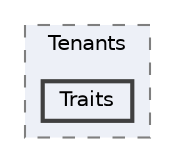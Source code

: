 digraph "app/Tenants/Traits"
{
 // LATEX_PDF_SIZE
  bgcolor="transparent";
  edge [fontname=Helvetica,fontsize=10,labelfontname=Helvetica,labelfontsize=10];
  node [fontname=Helvetica,fontsize=10,shape=box,height=0.2,width=0.4];
  compound=true
  subgraph clusterdir_11c7ebbd259bc61c5415e02cb09978c1 {
    graph [ bgcolor="#edf0f7", pencolor="grey50", label="Tenants", fontname=Helvetica,fontsize=10 style="filled,dashed", URL="dir_11c7ebbd259bc61c5415e02cb09978c1.html",tooltip=""]
  dir_b7ac80c739fef979b24ca5d6d2b8ac4c [label="Traits", fillcolor="#edf0f7", color="grey25", style="filled,bold", URL="dir_b7ac80c739fef979b24ca5d6d2b8ac4c.html",tooltip=""];
  }
}
